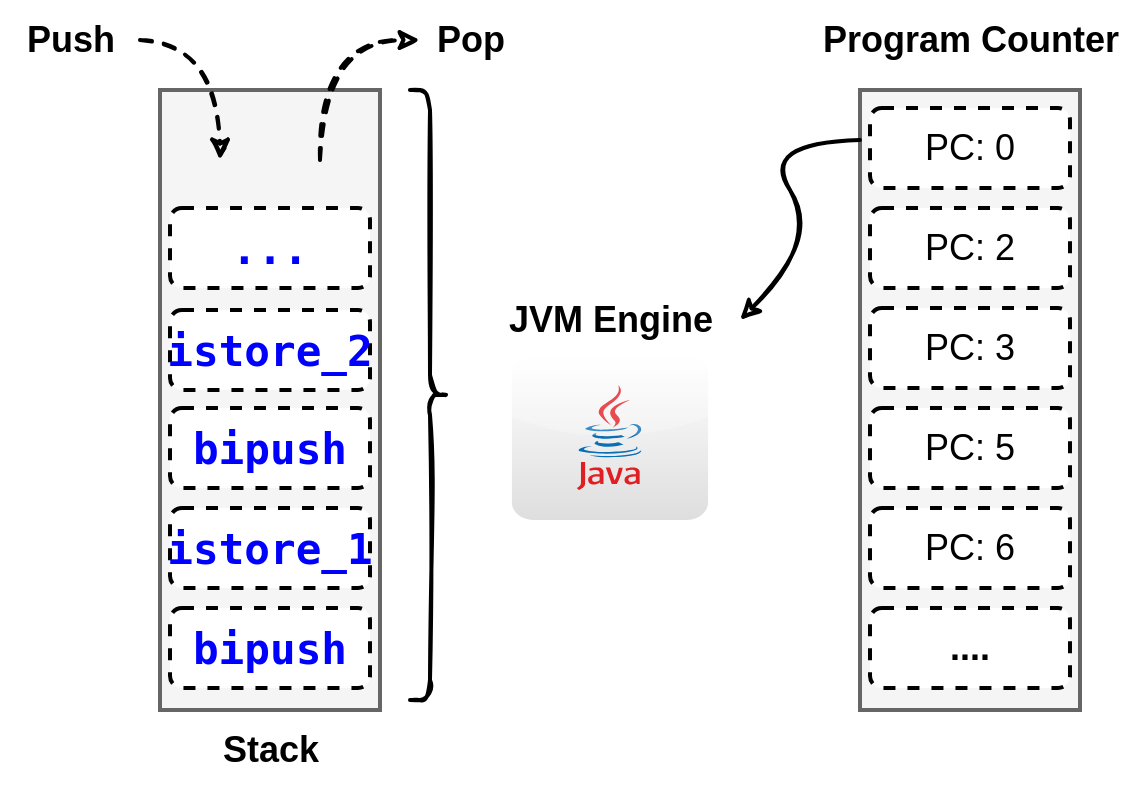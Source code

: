 <mxfile version="20.6.2" type="github">
  <diagram id="IrfJ8LZEPSQ8j6TZN60D" name="第 1 页">
    <mxGraphModel dx="1038" dy="744" grid="1" gridSize="10" guides="1" tooltips="1" connect="1" arrows="1" fold="1" page="1" pageScale="1" pageWidth="827" pageHeight="1169" math="0" shadow="0">
      <root>
        <mxCell id="0" />
        <mxCell id="1" parent="0" />
        <mxCell id="ujtNDMzSKBabp6Rg3O61-1" value="&lt;div&gt;&lt;br&gt;&lt;/div&gt;" style="text;html=1;align=left;verticalAlign=middle;resizable=0;points=[];autosize=1;strokeColor=none;fillColor=none;" parent="1" vertex="1">
          <mxGeometry x="440" y="255" width="20" height="30" as="geometry" />
        </mxCell>
        <mxCell id="ujtNDMzSKBabp6Rg3O61-3" value="" style="shape=image;html=1;verticalAlign=top;verticalLabelPosition=bottom;labelBackgroundColor=#ffffff;imageAspect=0;aspect=fixed;image=https://cdn0.iconfinder.com/data/icons/google-material-design-3-0/48/ic_loop_48px-128.png;sketch=0;" parent="1" vertex="1">
          <mxGeometry x="355" y="280" width="80" height="80" as="geometry" />
        </mxCell>
        <mxCell id="ujtNDMzSKBabp6Rg3O61-5" value="&lt;b&gt;&lt;font style=&quot;font-size: 18px;&quot;&gt;JVM Engine&lt;/font&gt;&lt;/b&gt;" style="text;html=1;align=center;verticalAlign=middle;resizable=0;points=[];autosize=1;strokeColor=none;fillColor=none;" parent="1" vertex="1">
          <mxGeometry x="330" y="240" width="130" height="40" as="geometry" />
        </mxCell>
        <mxCell id="ujtNDMzSKBabp6Rg3O61-6" value="" style="rounded=0;whiteSpace=wrap;html=1;sketch=0;fontSize=18;strokeWidth=2;fillColor=#f5f5f5;fontColor=#333333;strokeColor=#666666;" parent="1" vertex="1">
          <mxGeometry x="520" y="145" width="110" height="310" as="geometry" />
        </mxCell>
        <mxCell id="ujtNDMzSKBabp6Rg3O61-7" value="PC: 0" style="rounded=1;whiteSpace=wrap;html=1;sketch=0;strokeWidth=2;fontSize=18;dashed=1;" parent="1" vertex="1">
          <mxGeometry x="525" y="154" width="100" height="40" as="geometry" />
        </mxCell>
        <mxCell id="ujtNDMzSKBabp6Rg3O61-8" value="PC: 2" style="rounded=1;whiteSpace=wrap;html=1;sketch=0;strokeWidth=2;fontSize=18;dashed=1;" parent="1" vertex="1">
          <mxGeometry x="525" y="204" width="100" height="40" as="geometry" />
        </mxCell>
        <mxCell id="ujtNDMzSKBabp6Rg3O61-9" value="PC: 3" style="rounded=1;whiteSpace=wrap;html=1;sketch=0;strokeWidth=2;fontSize=18;dashed=1;" parent="1" vertex="1">
          <mxGeometry x="525" y="254" width="100" height="40" as="geometry" />
        </mxCell>
        <mxCell id="ujtNDMzSKBabp6Rg3O61-10" value="PC: 5" style="rounded=1;whiteSpace=wrap;html=1;sketch=0;strokeWidth=2;fontSize=18;dashed=1;" parent="1" vertex="1">
          <mxGeometry x="525" y="304" width="100" height="40" as="geometry" />
        </mxCell>
        <mxCell id="ujtNDMzSKBabp6Rg3O61-11" value="PC: 6" style="rounded=1;whiteSpace=wrap;html=1;sketch=0;strokeWidth=2;fontSize=18;dashed=1;" parent="1" vertex="1">
          <mxGeometry x="525" y="354" width="100" height="40" as="geometry" />
        </mxCell>
        <mxCell id="ujtNDMzSKBabp6Rg3O61-12" value="&lt;b&gt;....&lt;/b&gt;" style="rounded=1;whiteSpace=wrap;html=1;sketch=0;strokeWidth=2;fontSize=18;dashed=1;" parent="1" vertex="1">
          <mxGeometry x="525" y="404" width="100" height="40" as="geometry" />
        </mxCell>
        <mxCell id="ujtNDMzSKBabp6Rg3O61-13" value="" style="curved=1;endArrow=classic;html=1;rounded=0;fontSize=18;strokeWidth=2;sketch=1;" parent="1" target="ujtNDMzSKBabp6Rg3O61-1" edge="1">
          <mxGeometry width="50" height="50" relative="1" as="geometry">
            <mxPoint x="520" y="170" as="sourcePoint" />
            <mxPoint x="470" y="220" as="targetPoint" />
            <Array as="points">
              <mxPoint x="470" y="170" />
              <mxPoint x="500" y="220" />
            </Array>
          </mxGeometry>
        </mxCell>
        <mxCell id="ujtNDMzSKBabp6Rg3O61-14" value="" style="dashed=0;outlineConnect=0;html=1;align=center;labelPosition=center;verticalLabelPosition=bottom;verticalAlign=top;shape=mxgraph.webicons.java;gradientColor=#DFDEDE;sketch=0;strokeColor=#00CC00;strokeWidth=2;fontSize=18;" parent="1" vertex="1">
          <mxGeometry x="345.95" y="277.8" width="98.1" height="82.2" as="geometry" />
        </mxCell>
        <mxCell id="ujtNDMzSKBabp6Rg3O61-15" value="&lt;b&gt;Program Counter&lt;/b&gt;" style="text;html=1;align=center;verticalAlign=middle;resizable=0;points=[];autosize=1;strokeColor=none;fillColor=none;fontSize=18;" parent="1" vertex="1">
          <mxGeometry x="490" y="100" width="170" height="40" as="geometry" />
        </mxCell>
        <mxCell id="ujtNDMzSKBabp6Rg3O61-17" value="" style="rounded=0;whiteSpace=wrap;html=1;sketch=0;fontSize=18;strokeWidth=2;fillColor=#f5f5f5;fontColor=#333333;strokeColor=#666666;" parent="1" vertex="1">
          <mxGeometry x="170" y="145" width="110" height="310" as="geometry" />
        </mxCell>
        <mxCell id="ujtNDMzSKBabp6Rg3O61-18" value="&lt;b&gt;Stack&lt;/b&gt;" style="text;html=1;align=center;verticalAlign=middle;resizable=0;points=[];autosize=1;strokeColor=none;fillColor=none;fontSize=18;" parent="1" vertex="1">
          <mxGeometry x="190" y="455" width="70" height="40" as="geometry" />
        </mxCell>
        <mxCell id="ujtNDMzSKBabp6Rg3O61-19" value="&lt;span id=&quot;docs-internal-guid-bf1eb5b7-7fff-3892-7069-e3ab6ad54eb3&quot;&gt;&lt;span style=&quot;font-size: 16pt; font-family: &amp;quot;Source Code Pro&amp;quot;, monospace; color: rgb(0, 0, 255); background-color: transparent; font-weight: 700; font-variant-numeric: normal; font-variant-east-asian: normal; vertical-align: baseline;&quot;&gt;bipush&lt;/span&gt;&lt;/span&gt;" style="rounded=1;whiteSpace=wrap;html=1;sketch=0;strokeWidth=2;fontSize=18;dashed=1;" parent="1" vertex="1">
          <mxGeometry x="175" y="404" width="100" height="40" as="geometry" />
        </mxCell>
        <mxCell id="ujtNDMzSKBabp6Rg3O61-20" value="&lt;span id=&quot;docs-internal-guid-ab4792b6-7fff-8f93-a78d-b3672d529495&quot;&gt;&lt;span style=&quot;font-size: 16pt; font-family: &amp;quot;Source Code Pro&amp;quot;, monospace; color: rgb(0, 0, 255); background-color: transparent; font-weight: 700; font-variant-numeric: normal; font-variant-east-asian: normal; vertical-align: baseline;&quot;&gt;istore_1&lt;/span&gt;&lt;/span&gt;" style="rounded=1;whiteSpace=wrap;html=1;sketch=0;strokeWidth=2;fontSize=18;dashed=1;" parent="1" vertex="1">
          <mxGeometry x="175" y="354" width="100" height="40" as="geometry" />
        </mxCell>
        <mxCell id="ujtNDMzSKBabp6Rg3O61-21" value="&lt;span id=&quot;docs-internal-guid-d7edc2c1-7fff-ae62-b040-b5bfc6cb10ec&quot;&gt;&lt;span style=&quot;font-size: 16pt; font-family: &amp;quot;Source Code Pro&amp;quot;, monospace; color: rgb(0, 0, 255); background-color: transparent; font-weight: 700; font-variant-numeric: normal; font-variant-east-asian: normal; vertical-align: baseline;&quot;&gt;bipush&lt;/span&gt;&lt;/span&gt;" style="rounded=1;whiteSpace=wrap;html=1;sketch=0;strokeWidth=2;fontSize=18;dashed=1;" parent="1" vertex="1">
          <mxGeometry x="175" y="304" width="100" height="40" as="geometry" />
        </mxCell>
        <mxCell id="ujtNDMzSKBabp6Rg3O61-22" value="&lt;span id=&quot;docs-internal-guid-66d05ad8-7fff-c431-9a2d-2e91c0aa8d74&quot;&gt;&lt;span style=&quot;font-size: 16pt; font-family: &amp;quot;Source Code Pro&amp;quot;, monospace; color: rgb(0, 0, 255); background-color: transparent; font-weight: 700; font-variant-numeric: normal; font-variant-east-asian: normal; vertical-align: baseline;&quot;&gt;istore_2&lt;/span&gt;&lt;/span&gt;" style="rounded=1;whiteSpace=wrap;html=1;sketch=0;strokeWidth=2;fontSize=18;dashed=1;" parent="1" vertex="1">
          <mxGeometry x="175" y="255" width="100" height="40" as="geometry" />
        </mxCell>
        <mxCell id="ujtNDMzSKBabp6Rg3O61-23" value="&lt;font face=&quot;Source Code Pro, monospace&quot; color=&quot;#0000ff&quot;&gt;&lt;span style=&quot;font-size: 21.333px;&quot;&gt;&lt;b&gt;...&lt;/b&gt;&lt;/span&gt;&lt;/font&gt;" style="rounded=1;whiteSpace=wrap;html=1;sketch=0;strokeWidth=2;fontSize=18;dashed=1;" parent="1" vertex="1">
          <mxGeometry x="175" y="204" width="100" height="40" as="geometry" />
        </mxCell>
        <mxCell id="ujtNDMzSKBabp6Rg3O61-25" value="" style="curved=1;endArrow=classic;html=1;rounded=0;sketch=1;strokeWidth=2;fontSize=18;dashed=1;" parent="1" edge="1">
          <mxGeometry width="50" height="50" relative="1" as="geometry">
            <mxPoint x="250" y="180" as="sourcePoint" />
            <mxPoint x="300" y="120" as="targetPoint" />
            <Array as="points">
              <mxPoint x="250" y="120" />
            </Array>
          </mxGeometry>
        </mxCell>
        <mxCell id="ujtNDMzSKBabp6Rg3O61-26" value="" style="curved=1;endArrow=classic;html=1;rounded=0;sketch=1;strokeWidth=2;fontSize=18;dashed=1;" parent="1" edge="1">
          <mxGeometry width="50" height="50" relative="1" as="geometry">
            <mxPoint x="160" y="120" as="sourcePoint" />
            <mxPoint x="200" y="180" as="targetPoint" />
            <Array as="points">
              <mxPoint x="200" y="120" />
            </Array>
          </mxGeometry>
        </mxCell>
        <mxCell id="ujtNDMzSKBabp6Rg3O61-27" value="&lt;b&gt;Push&lt;/b&gt;" style="text;html=1;align=center;verticalAlign=middle;resizable=0;points=[];autosize=1;strokeColor=none;fillColor=none;fontSize=18;" parent="1" vertex="1">
          <mxGeometry x="90" y="100" width="70" height="40" as="geometry" />
        </mxCell>
        <mxCell id="ujtNDMzSKBabp6Rg3O61-28" value="&lt;b&gt;Pop&lt;/b&gt;" style="text;html=1;align=center;verticalAlign=middle;resizable=0;points=[];autosize=1;strokeColor=none;fillColor=none;fontSize=18;" parent="1" vertex="1">
          <mxGeometry x="295" y="100" width="60" height="40" as="geometry" />
        </mxCell>
        <mxCell id="d8RYCGESZRkCl_fXVt73-1" value="" style="shape=curlyBracket;whiteSpace=wrap;html=1;rounded=1;flipH=1;labelPosition=right;verticalLabelPosition=middle;align=left;verticalAlign=middle;strokeWidth=2;sketch=1;" vertex="1" parent="1">
          <mxGeometry x="295" y="145" width="20" height="305" as="geometry" />
        </mxCell>
      </root>
    </mxGraphModel>
  </diagram>
</mxfile>
